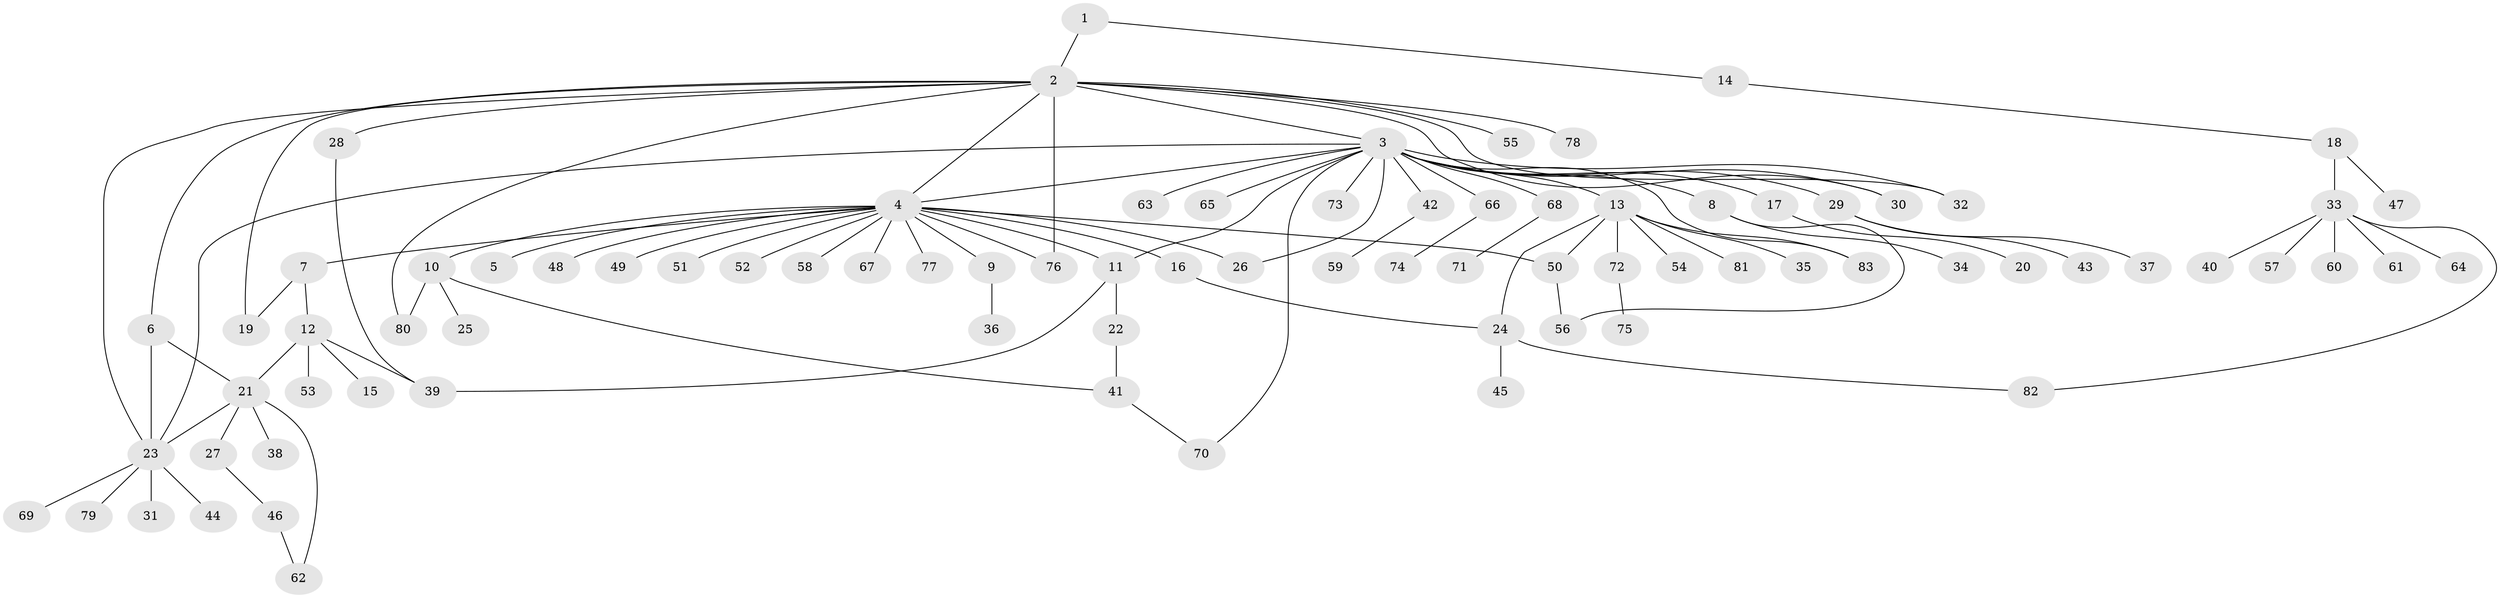 // original degree distribution, {3: 0.11864406779661017, 15: 0.00847457627118644, 21: 0.00847457627118644, 19: 0.00847457627118644, 1: 0.5254237288135594, 5: 0.025423728813559324, 6: 0.00847457627118644, 10: 0.00847457627118644, 2: 0.2288135593220339, 4: 0.03389830508474576, 7: 0.00847457627118644, 9: 0.00847457627118644, 8: 0.00847457627118644}
// Generated by graph-tools (version 1.1) at 2025/50/03/04/25 22:50:04]
// undirected, 83 vertices, 104 edges
graph export_dot {
  node [color=gray90,style=filled];
  1;
  2;
  3;
  4;
  5;
  6;
  7;
  8;
  9;
  10;
  11;
  12;
  13;
  14;
  15;
  16;
  17;
  18;
  19;
  20;
  21;
  22;
  23;
  24;
  25;
  26;
  27;
  28;
  29;
  30;
  31;
  32;
  33;
  34;
  35;
  36;
  37;
  38;
  39;
  40;
  41;
  42;
  43;
  44;
  45;
  46;
  47;
  48;
  49;
  50;
  51;
  52;
  53;
  54;
  55;
  56;
  57;
  58;
  59;
  60;
  61;
  62;
  63;
  64;
  65;
  66;
  67;
  68;
  69;
  70;
  71;
  72;
  73;
  74;
  75;
  76;
  77;
  78;
  79;
  80;
  81;
  82;
  83;
  1 -- 2 [weight=1.0];
  1 -- 14 [weight=1.0];
  2 -- 3 [weight=1.0];
  2 -- 4 [weight=1.0];
  2 -- 6 [weight=1.0];
  2 -- 19 [weight=1.0];
  2 -- 23 [weight=1.0];
  2 -- 28 [weight=1.0];
  2 -- 30 [weight=1.0];
  2 -- 32 [weight=1.0];
  2 -- 55 [weight=1.0];
  2 -- 76 [weight=1.0];
  2 -- 78 [weight=1.0];
  2 -- 80 [weight=1.0];
  3 -- 4 [weight=1.0];
  3 -- 8 [weight=1.0];
  3 -- 11 [weight=1.0];
  3 -- 13 [weight=1.0];
  3 -- 17 [weight=1.0];
  3 -- 23 [weight=1.0];
  3 -- 26 [weight=1.0];
  3 -- 29 [weight=1.0];
  3 -- 30 [weight=1.0];
  3 -- 32 [weight=1.0];
  3 -- 42 [weight=1.0];
  3 -- 63 [weight=1.0];
  3 -- 65 [weight=1.0];
  3 -- 66 [weight=1.0];
  3 -- 68 [weight=1.0];
  3 -- 70 [weight=1.0];
  3 -- 73 [weight=1.0];
  3 -- 83 [weight=1.0];
  4 -- 5 [weight=1.0];
  4 -- 7 [weight=1.0];
  4 -- 9 [weight=1.0];
  4 -- 10 [weight=1.0];
  4 -- 11 [weight=1.0];
  4 -- 16 [weight=1.0];
  4 -- 26 [weight=1.0];
  4 -- 48 [weight=1.0];
  4 -- 49 [weight=1.0];
  4 -- 50 [weight=1.0];
  4 -- 51 [weight=1.0];
  4 -- 52 [weight=1.0];
  4 -- 58 [weight=1.0];
  4 -- 67 [weight=1.0];
  4 -- 76 [weight=1.0];
  4 -- 77 [weight=1.0];
  6 -- 21 [weight=1.0];
  6 -- 23 [weight=1.0];
  7 -- 12 [weight=1.0];
  7 -- 19 [weight=1.0];
  8 -- 34 [weight=1.0];
  8 -- 56 [weight=1.0];
  9 -- 36 [weight=1.0];
  10 -- 25 [weight=1.0];
  10 -- 41 [weight=1.0];
  10 -- 80 [weight=1.0];
  11 -- 22 [weight=1.0];
  11 -- 39 [weight=1.0];
  12 -- 15 [weight=1.0];
  12 -- 21 [weight=1.0];
  12 -- 39 [weight=1.0];
  12 -- 53 [weight=1.0];
  13 -- 24 [weight=1.0];
  13 -- 35 [weight=1.0];
  13 -- 50 [weight=1.0];
  13 -- 54 [weight=1.0];
  13 -- 72 [weight=1.0];
  13 -- 81 [weight=1.0];
  13 -- 83 [weight=1.0];
  14 -- 18 [weight=1.0];
  16 -- 24 [weight=1.0];
  17 -- 20 [weight=1.0];
  18 -- 33 [weight=1.0];
  18 -- 47 [weight=1.0];
  21 -- 23 [weight=1.0];
  21 -- 27 [weight=1.0];
  21 -- 38 [weight=1.0];
  21 -- 62 [weight=1.0];
  22 -- 41 [weight=1.0];
  23 -- 31 [weight=1.0];
  23 -- 44 [weight=1.0];
  23 -- 69 [weight=1.0];
  23 -- 79 [weight=1.0];
  24 -- 45 [weight=1.0];
  24 -- 82 [weight=1.0];
  27 -- 46 [weight=1.0];
  28 -- 39 [weight=1.0];
  29 -- 37 [weight=1.0];
  29 -- 43 [weight=1.0];
  33 -- 40 [weight=1.0];
  33 -- 57 [weight=1.0];
  33 -- 60 [weight=1.0];
  33 -- 61 [weight=1.0];
  33 -- 64 [weight=1.0];
  33 -- 82 [weight=1.0];
  41 -- 70 [weight=1.0];
  42 -- 59 [weight=1.0];
  46 -- 62 [weight=1.0];
  50 -- 56 [weight=1.0];
  66 -- 74 [weight=1.0];
  68 -- 71 [weight=1.0];
  72 -- 75 [weight=1.0];
}
